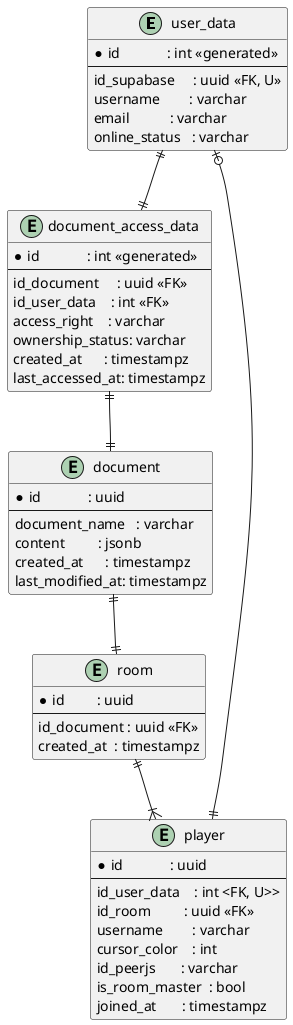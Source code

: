 @startuml collabowrite_erd
entity "user_data" as user_data {
    *id             : int <<generated>>
    --
    id_supabase     : uuid <<FK, U>>
    username        : varchar
    email           : varchar
    online_status   : varchar
}

entity "document_access_data" as document_access_data {
    *id             : int <<generated>>
    --
    id_document     : uuid <<FK>>
    id_user_data    : int <<FK>>
    access_right    : varchar
    ownership_status: varchar
    created_at      : timestampz
    last_accessed_at: timestampz
}

entity "document" as document {
    *id             : uuid
    --
    document_name   : varchar
    content         : jsonb
    created_at      : timestampz
    last_modified_at: timestampz
}

entity "room" as room {
    *id         : uuid
    --
    id_document : uuid <<FK>>
    created_at  : timestampz
}

entity "player" as player {
    *id             : uuid
    --
    id_user_data    : int <FK, U>>
    id_room         : uuid <<FK>>
    username        : varchar
    cursor_color    : int
    id_peerjs       : varchar
    is_room_master  : bool
    joined_at       : timestampz
}


user_data ||--|| document_access_data
user_data |o--|| player
document_access_data ||--|| document
document ||--|| room
room ||--|{ player


@enduml